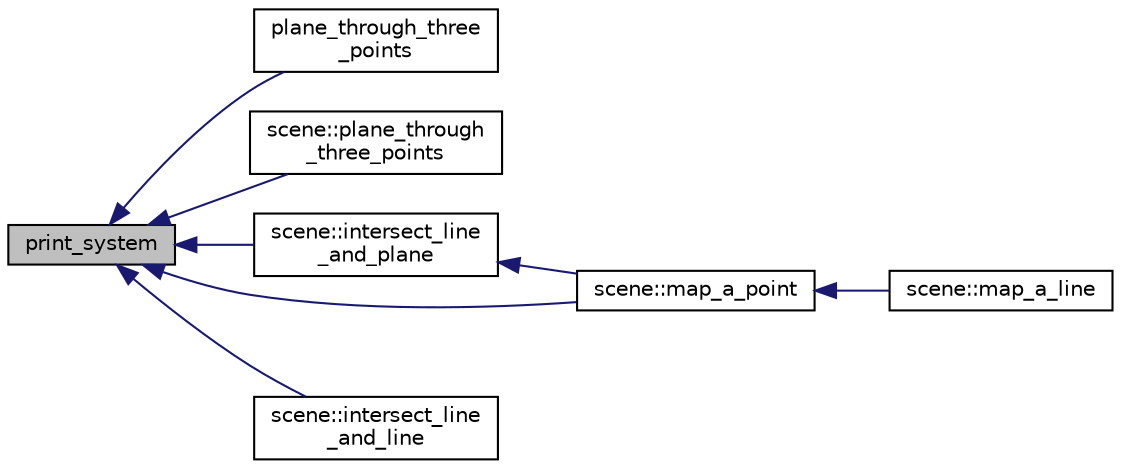 digraph "print_system"
{
  edge [fontname="Helvetica",fontsize="10",labelfontname="Helvetica",labelfontsize="10"];
  node [fontname="Helvetica",fontsize="10",shape=record];
  rankdir="LR";
  Node231 [label="print_system",height=0.2,width=0.4,color="black", fillcolor="grey75", style="filled", fontcolor="black"];
  Node231 -> Node232 [dir="back",color="midnightblue",fontsize="10",style="solid",fontname="Helvetica"];
  Node232 [label="plane_through_three\l_points",height=0.2,width=0.4,color="black", fillcolor="white", style="filled",URL="$d0/d22/numerics_8_c.html#a5ee8d7aa71a25aacacd677dcd002faed"];
  Node231 -> Node233 [dir="back",color="midnightblue",fontsize="10",style="solid",fontname="Helvetica"];
  Node233 [label="scene::plane_through\l_three_points",height=0.2,width=0.4,color="black", fillcolor="white", style="filled",URL="$df/db1/classscene.html#ad523dbeb01305e7ace1835e8c89cd1a3"];
  Node231 -> Node234 [dir="back",color="midnightblue",fontsize="10",style="solid",fontname="Helvetica"];
  Node234 [label="scene::intersect_line\l_and_plane",height=0.2,width=0.4,color="black", fillcolor="white", style="filled",URL="$df/db1/classscene.html#a5f01de8cb1899fba6a91cc014c5fc68d"];
  Node234 -> Node235 [dir="back",color="midnightblue",fontsize="10",style="solid",fontname="Helvetica"];
  Node235 [label="scene::map_a_point",height=0.2,width=0.4,color="black", fillcolor="white", style="filled",URL="$df/db1/classscene.html#ac7e207e5fe33cc2f3c163d46a5b2ee44"];
  Node235 -> Node236 [dir="back",color="midnightblue",fontsize="10",style="solid",fontname="Helvetica"];
  Node236 [label="scene::map_a_line",height=0.2,width=0.4,color="black", fillcolor="white", style="filled",URL="$df/db1/classscene.html#a6e267a2f290520e5011bc9d86faca156"];
  Node231 -> Node237 [dir="back",color="midnightblue",fontsize="10",style="solid",fontname="Helvetica"];
  Node237 [label="scene::intersect_line\l_and_line",height=0.2,width=0.4,color="black", fillcolor="white", style="filled",URL="$df/db1/classscene.html#af99dad7c6b0d389a4cf3f790e0953084"];
  Node231 -> Node235 [dir="back",color="midnightblue",fontsize="10",style="solid",fontname="Helvetica"];
}

